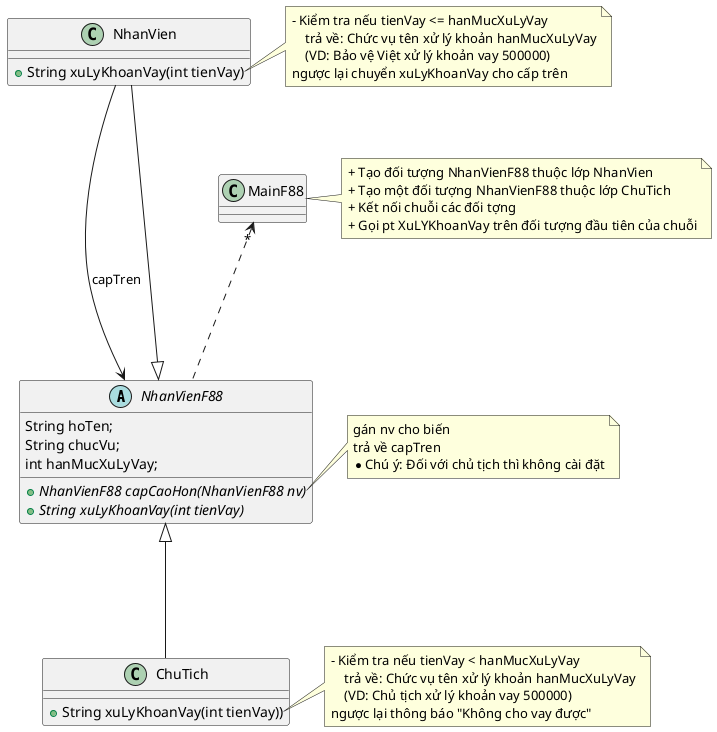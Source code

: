 @startuml
'https://plantuml.com/class-diagram

abstract class NhanVienF88
class ChuTich
class NhanVien
NhanVienF88 <|--- ChuTich
NhanVienF88 <|---- NhanVien
NhanVien --> NhanVienF88: capTren
MainF88 "*" <... NhanVienF88
abstract class NhanVienF88{
    String hoTen;
    String chucVu;
    int hanMucXuLyVay;
    +{abstract} NhanVienF88 capCaoHon(NhanVienF88 nv)
    + {abstract} String xuLyKhoanVay(int tienVay)
}
class NhanVien {
    + String xuLyKhoanVay(int tienVay)
}
note right of NhanVien::xuLyKhoanVay
    - Kiểm tra nếu tienVay <= hanMucXuLyVay
        trả về: Chức vụ tên xử lý khoản hanMucXuLyVay
        (VD: Bảo vệ Việt xử lý khoản vay 500000)
    ngược lại chuyển xuLyKhoanVay cho cấp trên
end note

class ChuTich{
    + String xuLyKhoanVay(int tienVay))
}

note right of ChuTich::xuLyKhoanVay
    - Kiểm tra nếu tienVay < hanMucXuLyVay
        trả về: Chức vụ tên xử lý khoản hanMucXuLyVay
        (VD: Chủ tịch xử lý khoản vay 500000)
    ngược lại thông báo "Không cho vay được"
end note

note right of NhanVienF88::capCaoHon
    gán nv cho biến
    trả về capTren
    *Chú ý: Đối với chủ tịch thì không cài đặt
end note

note right of MainF88
    + Tạo đối tượng NhanVienF88 thuộc lớp NhanVien
    + Tạo một đối tượng NhanVienF88 thuộc lớp ChuTich
    + Kết nối chuỗi các đối tợng
    + Gọi pt XuLYKhoanVay trên đối tượng đầu tiên của chuỗi
end note
@enduml